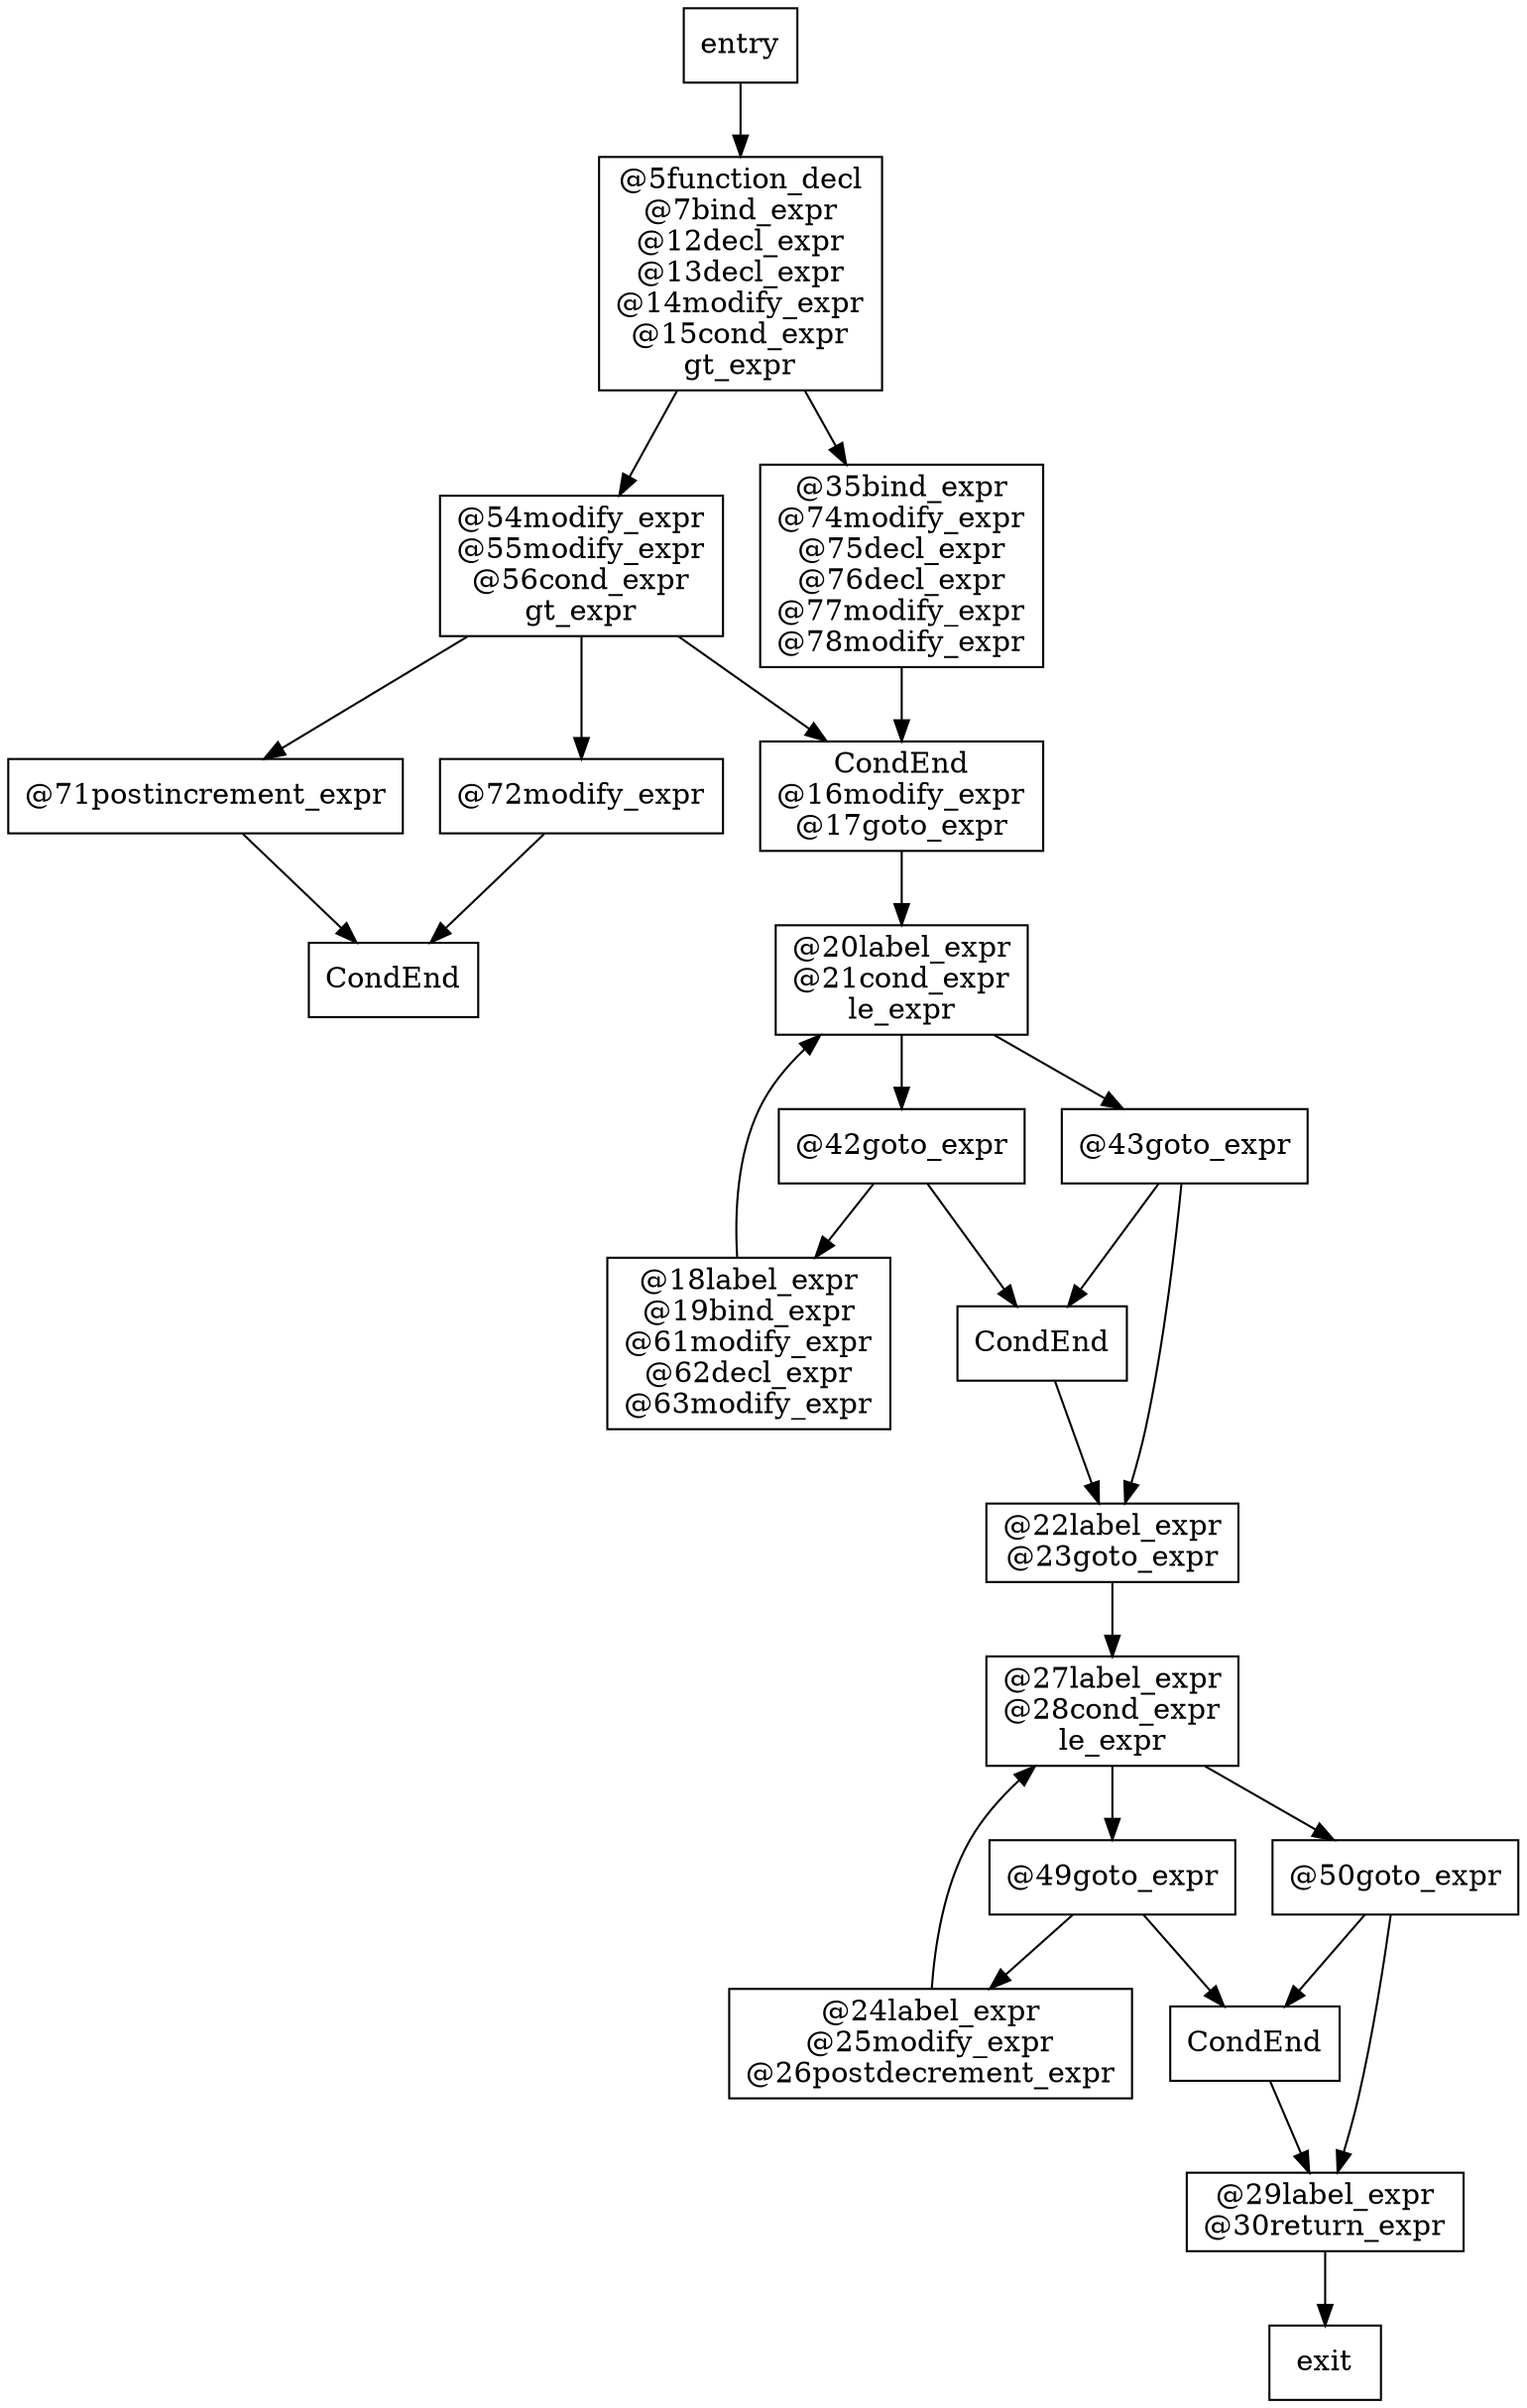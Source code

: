 digraph CFG {
	 node [shape = box]	node1[label = "entry\n"]
	node2[label = "@5function_decl\n@7bind_expr\n@12decl_expr\n@13decl_expr\n@14modify_expr\n@15cond_expr\ngt_expr\n"]
	node3[label = "@54modify_expr\n@55modify_expr\n@56cond_expr\ngt_expr\n"]
	node4[label = "@35bind_expr\n@74modify_expr\n@75decl_expr\n@76decl_expr\n@77modify_expr\n@78modify_expr\n"]
	node5[label = "@71postincrement_expr\n"]
	node6[label = "@72modify_expr\n"]
	node7[label = "CondEnd\n@16modify_expr\n@17goto_expr\n"]
	node8[label = "CondEnd\n"]
	node9[label = "@20label_expr\n@21cond_expr\nle_expr\n"]
	node10[label = "@42goto_expr\n"]
	node11[label = "@43goto_expr\n"]
	node12[label = "@18label_expr\n@19bind_expr\n@61modify_expr\n@62decl_expr\n@63modify_expr\n"]
	node13[label = "CondEnd\n"]
	node14[label = "@22label_expr\n@23goto_expr\n"]
	node15[label = "@27label_expr\n@28cond_expr\nle_expr\n"]
	node16[label = "@49goto_expr\n"]
	node17[label = "@50goto_expr\n"]
	node18[label = "@24label_expr\n@25modify_expr\n@26postdecrement_expr\n"]
	node19[label = "CondEnd\n"]
	node20[label = "@29label_expr\n@30return_expr\n"]
	node21[label = "exit\n"]
	node1 -> node2;
	node2 -> node3;
	node2 -> node4;
	node3 -> node5;
	node3 -> node6;
	node3 -> node7;
	node4 -> node7;
	node5 -> node8;
	node6 -> node8;
	node7 -> node9;
	node9 -> node10;
	node9 -> node11;
	node10 -> node12;
	node10 -> node13;
	node11 -> node13;
	node11 -> node14;
	node12 -> node9;
	node13 -> node14;
	node14 -> node15;
	node15 -> node16;
	node15 -> node17;
	node16 -> node18;
	node16 -> node19;
	node17 -> node19;
	node17 -> node20;
	node18 -> node15;
	node19 -> node20;
	node20 -> node21;
}

